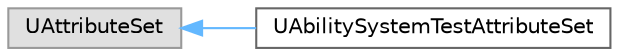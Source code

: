 digraph "Graphical Class Hierarchy"
{
 // INTERACTIVE_SVG=YES
 // LATEX_PDF_SIZE
  bgcolor="transparent";
  edge [fontname=Helvetica,fontsize=10,labelfontname=Helvetica,labelfontsize=10];
  node [fontname=Helvetica,fontsize=10,shape=box,height=0.2,width=0.4];
  rankdir="LR";
  Node0 [id="Node000000",label="UAttributeSet",height=0.2,width=0.4,color="grey60", fillcolor="#E0E0E0", style="filled",tooltip=" "];
  Node0 -> Node1 [id="edge8814_Node000000_Node000001",dir="back",color="steelblue1",style="solid",tooltip=" "];
  Node1 [id="Node000001",label="UAbilitySystemTestAttributeSet",height=0.2,width=0.4,color="grey40", fillcolor="white", style="filled",URL="$d0/d65/classUAbilitySystemTestAttributeSet.html",tooltip=" "];
}
